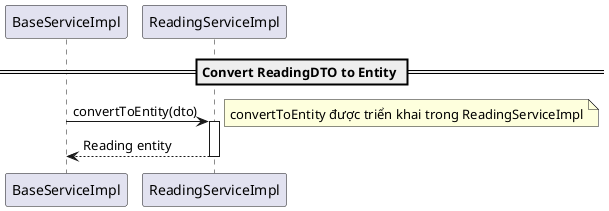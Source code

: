 @startuml ConvertToEntity

participant "BaseServiceImpl" as BSI
participant "ReadingServiceImpl" as RS

== Convert ReadingDTO to Entity ==
BSI -> RS: convertToEntity(dto)
note right: convertToEntity được triển khai trong ReadingServiceImpl
activate RS
RS --> BSI: Reading entity
deactivate RS

@enduml
